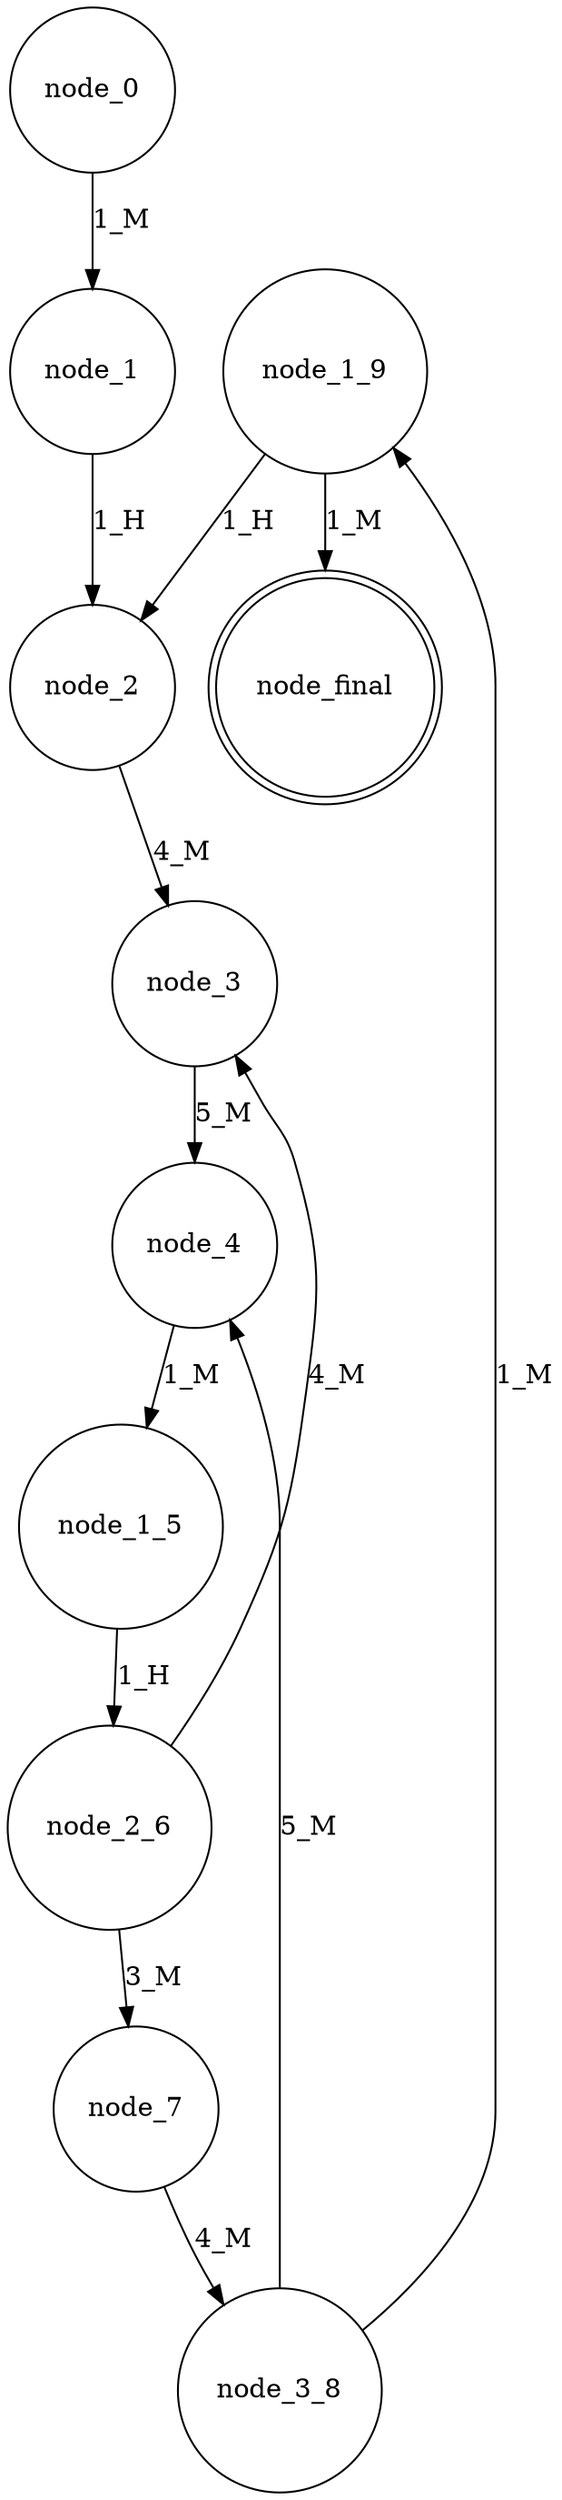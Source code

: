 digraph automaton {
  node [shape = doublecircle]; node_final;
  node [shape = circle]
  node_0 -> node_1 [label="1_M"]
  node_1 -> node_2 [label="1_H"]
  node_1_5 -> node_2_6 [label="1_H"]
  node_1_9 -> node_2 [label="1_H"]
  node_1_9 -> node_final [label="1_M"]
  node_2 -> node_3 [label="4_M"]
  node_2_6 -> node_7 [label="3_M"]
  node_2_6 -> node_3 [label="4_M"]
  node_3 -> node_4 [label="5_M"]
  node_3_8 -> node_1_9 [label="1_M"]
  node_3_8 -> node_4 [label="5_M"]
  node_4 -> node_1_5 [label="1_M"]
  node_7 -> node_3_8 [label="4_M"]
}
